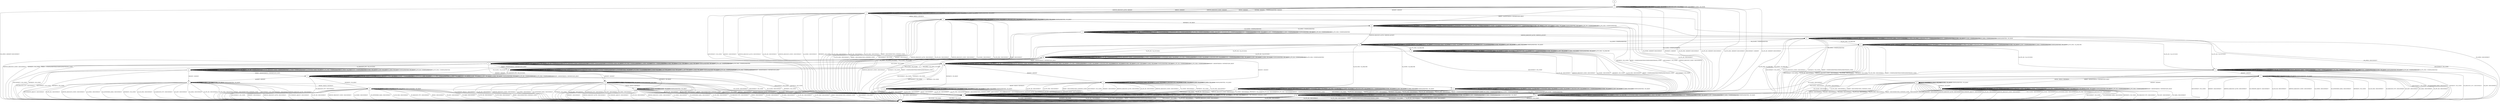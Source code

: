 digraph "" {
	graph ["Incoming time"=0.18184733390808105,
		"Outgoing time"=0.2553675174713135,
		Output="{'States': 32, 'Transitions': 683, 'Filename': '../results/ssh/OpenSSH-OpenSSH-yices-5.dot'}",
		Reference="{'States': 32, 'Transitions': 683, 'Filename': '../subjects/ssh/OpenSSH.dot'}",
		Solver=yices,
		Updated="{'States': 32, 'Transitions': 683, 'Filename': '../subjects/ssh/OpenSSH.dot'}",
		"f-measure"=1.0,
		precision=1.0,
		recall=1.0
	];
	a -> a	[key=0,
		label="KEXINIT / UNIMPLEMENTED"];
	a -> a	[key=1,
		label="SERVICE_REQUEST_AUTH / SERVICE_ACCEPT"];
	a -> a	[key=2,
		label="CH_WINDOW_ADJUST / CH_NONE"];
	a -> a	[key=3,
		label="DEBUG / NO_RESP"];
	a -> a	[key=4,
		label="UA_NONE / UA_FAILURE"];
	a -> a	[key=5,
		label="CH_EXTENDED_DATA / CH_NONE"];
	a -> a	[key=6,
		label="CH_CLOSE / CH_NONE"];
	a -> a	[key=7,
		label="CH_REQUEST_PTY / CH_NONE"];
	a -> a	[key=8,
		label="KEX30 / UNIMPLEMENTED"];
	a -> a	[key=9,
		label="IGNORE / NO_RESP"];
	a -> a	[key=10,
		label="CH_EOF / CH_NONE"];
	a -> a	[key=11,
		label="CH_DATA / CH_NONE"];
	a -> a	[key=12,
		label="UNIMPLEMENTED / NO_RESP"];
	a -> f	[key=0,
		label="DISCONNECT / NO_CONN"];
	a -> f	[key=1,
		label="UA_PK_OK / DISCONNECT"];
	a -> f	[key=2,
		label="SERVICE_REQUEST_CONN / DISCONNECT"];
	a -> f	[key=3,
		label="NEWKEYS / NO_CONN"];
	a -> f	[key=4,
		label="UA_PK_NOK / DISCONNECT"];
	a -> f	[key=5,
		label="UA_PW_OK / DISCONNECT"];
	a -> f	[key=6,
		label="UA_PW_NOK / DISCONNECT"];
	a -> f	[key=7,
		label="REKEY / UNIMPLEMENTED|UNIMPLEMENTED|NO_CONN"];
	a -> q	[key=0,
		label="CH_OPEN / UNIMPLEMENTED"];
	b -> b	[key=0,
		label="KEXINIT / UNIMPLEMENTED"];
	b -> b	[key=1,
		label="SERVICE_REQUEST_AUTH / SERVICE_ACCEPT"];
	b -> b	[key=2,
		label="CH_WINDOW_ADJUST / UNIMPLEMENTED"];
	b -> b	[key=3,
		label="DEBUG / NO_RESP"];
	b -> b	[key=4,
		label="CH_EXTENDED_DATA / UNIMPLEMENTED"];
	b -> b	[key=5,
		label="CH_OPEN / CH_MAX"];
	b -> b	[key=6,
		label="CH_REQUEST_PTY / UNIMPLEMENTED"];
	b -> b	[key=7,
		label="KEX30 / UNIMPLEMENTED"];
	b -> b	[key=8,
		label="IGNORE / NO_RESP"];
	b -> b	[key=9,
		label="CH_EOF / UNIMPLEMENTED"];
	b -> b	[key=10,
		label="CH_DATA / UNIMPLEMENTED"];
	b -> b	[key=11,
		label="UNIMPLEMENTED / NO_RESP"];
	b -> n	[key=0,
		label="DISCONNECT / NO_CONN"];
	b -> n	[key=1,
		label="SERVICE_REQUEST_CONN / DISCONNECT"];
	b -> n	[key=2,
		label="NEWKEYS / NO_CONN"];
	b -> n	[key=3,
		label="REKEY / UNIMPLEMENTED|UNIMPLEMENTED|NO_CONN"];
	b -> q	[key=0,
		label="UA_NONE / UA_FAILURE"];
	b -> u	[key=0,
		label="UA_PW_NOK / UA_FAILURE"];
	b -> v	[key=0,
		label="UA_PK_OK / UA_SUCCESS"];
	b -> v	[key=1,
		label="UA_PW_OK / UA_SUCCESS"];
	b -> x	[key=0,
		label="CH_CLOSE / UNIMPLEMENTED"];
	b -> ee	[key=0,
		label="UA_PK_NOK / UA_FAILURE"];
	c -> c	[key=0,
		label="DEBUG / NO_RESP"];
	c -> c	[key=1,
		label="CH_OPEN / CH_MAX"];
	c -> c	[key=2,
		label="IGNORE / NO_RESP"];
	c -> c	[key=3,
		label="UNIMPLEMENTED / NO_RESP"];
	c -> f	[key=0,
		label="CH_CLOSE / DISCONNECT"];
	c -> n	[key=0,
		label="DISCONNECT / NO_CONN"];
	c -> n	[key=1,
		label="KEXINIT / DISCONNECT"];
	c -> n	[key=2,
		label="SERVICE_REQUEST_AUTH / DISCONNECT"];
	c -> n	[key=3,
		label="CH_WINDOW_ADJUST / DISCONNECT"];
	c -> n	[key=4,
		label="UA_PK_OK / DISCONNECT"];
	c -> n	[key=5,
		label="SERVICE_REQUEST_CONN / DISCONNECT"];
	c -> n	[key=6,
		label="UA_NONE / DISCONNECT"];
	c -> n	[key=7,
		label="CH_EXTENDED_DATA / DISCONNECT"];
	c -> n	[key=8,
		label="UA_PK_NOK / DISCONNECT"];
	c -> n	[key=9,
		label="CH_REQUEST_PTY / DISCONNECT"];
	c -> n	[key=10,
		label="KEX30 / DISCONNECT"];
	c -> n	[key=11,
		label="CH_EOF / DISCONNECT"];
	c -> n	[key=12,
		label="CH_DATA / DISCONNECT"];
	c -> n	[key=13,
		label="UA_PW_OK / DISCONNECT"];
	c -> n	[key=14,
		label="UA_PW_NOK / DISCONNECT"];
	c -> n	[key=15,
		label="REKEY / DISCONNECT|NO_CONN|NO_CONN"];
	c -> dd	[key=0,
		label="NEWKEYS / NO_RESP"];
	d -> d	[key=0,
		label="KEXINIT / UNIMPLEMENTED"];
	d -> d	[key=1,
		label="SERVICE_REQUEST_AUTH / SERVICE_ACCEPT"];
	d -> d	[key=2,
		label="CH_WINDOW_ADJUST / CH_NONE"];
	d -> d	[key=3,
		label="DEBUG / NO_RESP"];
	d -> d	[key=4,
		label="CH_EXTENDED_DATA / CH_NONE"];
	d -> d	[key=5,
		label="CH_CLOSE / CH_NONE"];
	d -> d	[key=6,
		label="CH_REQUEST_PTY / CH_NONE"];
	d -> d	[key=7,
		label="KEX30 / UNIMPLEMENTED"];
	d -> d	[key=8,
		label="IGNORE / NO_RESP"];
	d -> d	[key=9,
		label="CH_EOF / CH_NONE"];
	d -> d	[key=10,
		label="CH_DATA / CH_NONE"];
	d -> d	[key=11,
		label="UNIMPLEMENTED / NO_RESP"];
	d -> d	[key=12,
		label="UA_PW_NOK / UA_FAILURE"];
	d -> f	[key=0,
		label="DISCONNECT / NO_CONN"];
	d -> f	[key=1,
		label="UA_PK_OK / DISCONNECT"];
	d -> f	[key=2,
		label="SERVICE_REQUEST_CONN / DISCONNECT"];
	d -> f	[key=3,
		label="UA_NONE / DISCONNECT"];
	d -> f	[key=4,
		label="NEWKEYS / NO_CONN"];
	d -> f	[key=5,
		label="UA_PK_NOK / DISCONNECT"];
	d -> f	[key=6,
		label="REKEY / UNIMPLEMENTED|UNIMPLEMENTED|NO_CONN"];
	d -> u	[key=0,
		label="CH_OPEN / UNIMPLEMENTED"];
	d -> bb	[key=0,
		label="UA_PW_OK / UA_SUCCESS"];
	e -> e	[key=0,
		label="KEXINIT / UNIMPLEMENTED"];
	e -> e	[key=1,
		label="SERVICE_REQUEST_AUTH / SERVICE_ACCEPT"];
	e -> e	[key=2,
		label="CH_WINDOW_ADJUST / CH_NONE"];
	e -> e	[key=3,
		label="DEBUG / NO_RESP"];
	e -> e	[key=4,
		label="CH_EXTENDED_DATA / CH_NONE"];
	e -> e	[key=5,
		label="UA_PK_NOK / UA_FAILURE"];
	e -> e	[key=6,
		label="CH_CLOSE / CH_NONE"];
	e -> e	[key=7,
		label="CH_REQUEST_PTY / CH_NONE"];
	e -> e	[key=8,
		label="KEX30 / UNIMPLEMENTED"];
	e -> e	[key=9,
		label="IGNORE / NO_RESP"];
	e -> e	[key=10,
		label="CH_EOF / CH_NONE"];
	e -> e	[key=11,
		label="CH_DATA / CH_NONE"];
	e -> e	[key=12,
		label="UNIMPLEMENTED / NO_RESP"];
	e -> f	[key=0,
		label="DISCONNECT / NO_CONN"];
	e -> f	[key=1,
		label="UA_PK_OK / DISCONNECT"];
	e -> f	[key=2,
		label="SERVICE_REQUEST_CONN / DISCONNECT"];
	e -> f	[key=3,
		label="UA_NONE / DISCONNECT"];
	e -> f	[key=4,
		label="NEWKEYS / NO_CONN"];
	e -> f	[key=5,
		label="UA_PW_OK / DISCONNECT"];
	e -> f	[key=6,
		label="UA_PW_NOK / DISCONNECT"];
	e -> f	[key=7,
		label="REKEY / UNIMPLEMENTED|UNIMPLEMENTED|NO_CONN"];
	e -> ee	[key=0,
		label="CH_OPEN / UNIMPLEMENTED"];
	f -> f	[key=0,
		label="DISCONNECT / NO_CONN"];
	f -> f	[key=1,
		label="KEXINIT / NO_CONN"];
	f -> f	[key=2,
		label="SERVICE_REQUEST_AUTH / NO_CONN"];
	f -> f	[key=3,
		label="CH_WINDOW_ADJUST / CH_NONE"];
	f -> f	[key=4,
		label="DEBUG / NO_CONN"];
	f -> f	[key=5,
		label="UA_PK_OK / NO_CONN"];
	f -> f	[key=6,
		label="SERVICE_REQUEST_CONN / NO_CONN"];
	f -> f	[key=7,
		label="UA_NONE / NO_CONN"];
	f -> f	[key=8,
		label="CH_EXTENDED_DATA / CH_NONE"];
	f -> f	[key=9,
		label="NEWKEYS / NO_CONN"];
	f -> f	[key=10,
		label="UA_PK_NOK / NO_CONN"];
	f -> f	[key=11,
		label="CH_CLOSE / CH_NONE"];
	f -> f	[key=12,
		label="CH_REQUEST_PTY / CH_NONE"];
	f -> f	[key=13,
		label="KEX30 / NO_CONN"];
	f -> f	[key=14,
		label="IGNORE / NO_CONN"];
	f -> f	[key=15,
		label="CH_EOF / CH_NONE"];
	f -> f	[key=16,
		label="CH_DATA / CH_NONE"];
	f -> f	[key=17,
		label="UNIMPLEMENTED / NO_CONN"];
	f -> f	[key=18,
		label="UA_PW_OK / NO_CONN"];
	f -> f	[key=19,
		label="UA_PW_NOK / NO_CONN"];
	f -> f	[key=20,
		label="REKEY / NO_CONN|NO_CONN|NO_CONN"];
	f -> n	[key=0,
		label="CH_OPEN / NO_CONN"];
	g -> g	[key=0,
		label="SERVICE_REQUEST_AUTH / UNIMPLEMENTED"];
	g -> g	[key=1,
		label="CH_WINDOW_ADJUST / NO_RESP"];
	g -> g	[key=2,
		label="DEBUG / NO_RESP"];
	g -> g	[key=3,
		label="UA_PK_OK / UNIMPLEMENTED"];
	g -> g	[key=4,
		label="SERVICE_REQUEST_CONN / UNIMPLEMENTED"];
	g -> g	[key=5,
		label="UA_NONE / UNIMPLEMENTED"];
	g -> g	[key=6,
		label="CH_EXTENDED_DATA / NO_RESP"];
	g -> g	[key=7,
		label="UA_PK_NOK / UNIMPLEMENTED"];
	g -> g	[key=8,
		label="CH_OPEN / CH_MAX"];
	g -> g	[key=9,
		label="KEX30 / UNIMPLEMENTED"];
	g -> g	[key=10,
		label="IGNORE / NO_RESP"];
	g -> g	[key=11,
		label="CH_EOF / NO_RESP"];
	g -> g	[key=12,
		label="CH_DATA / NO_RESP"];
	g -> g	[key=13,
		label="UNIMPLEMENTED / NO_RESP"];
	g -> g	[key=14,
		label="UA_PW_OK / UNIMPLEMENTED"];
	g -> g	[key=15,
		label="UA_PW_NOK / UNIMPLEMENTED"];
	g -> k	[key=0,
		label="KEXINIT / KEXINIT"];
	g -> n	[key=0,
		label="DISCONNECT / NO_CONN"];
	g -> n	[key=1,
		label="NEWKEYS / NO_CONN"];
	g -> n	[key=2,
		label="CH_REQUEST_PTY / DISCONNECT"];
	g -> t	[key=0,
		label="REKEY / KEXINIT|KEX31+NEWKEYS|NO_RESP"];
	g -> bb	[key=0,
		label="CH_CLOSE / CH_CLOSE"];
	h -> f	[key=0,
		label="CH_CLOSE / DISCONNECT"];
	h -> h	[key=0,
		label="DEBUG / NO_RESP"];
	h -> h	[key=1,
		label="CH_OPEN / CH_MAX"];
	h -> h	[key=2,
		label="IGNORE / NO_RESP"];
	h -> h	[key=3,
		label="UNIMPLEMENTED / NO_RESP"];
	h -> n	[key=0,
		label="DISCONNECT / NO_CONN"];
	h -> n	[key=1,
		label="KEXINIT / DISCONNECT"];
	h -> n	[key=2,
		label="SERVICE_REQUEST_AUTH / DISCONNECT"];
	h -> n	[key=3,
		label="CH_WINDOW_ADJUST / DISCONNECT"];
	h -> n	[key=4,
		label="UA_PK_OK / DISCONNECT"];
	h -> n	[key=5,
		label="SERVICE_REQUEST_CONN / DISCONNECT"];
	h -> n	[key=6,
		label="UA_NONE / DISCONNECT"];
	h -> n	[key=7,
		label="CH_EXTENDED_DATA / DISCONNECT"];
	h -> n	[key=8,
		label="UA_PK_NOK / DISCONNECT"];
	h -> n	[key=9,
		label="CH_REQUEST_PTY / DISCONNECT"];
	h -> n	[key=10,
		label="KEX30 / DISCONNECT"];
	h -> n	[key=11,
		label="CH_EOF / DISCONNECT"];
	h -> n	[key=12,
		label="CH_DATA / DISCONNECT"];
	h -> n	[key=13,
		label="UA_PW_OK / DISCONNECT"];
	h -> n	[key=14,
		label="UA_PW_NOK / DISCONNECT"];
	h -> n	[key=15,
		label="REKEY / DISCONNECT|NO_CONN|NO_CONN"];
	h -> t	[key=0,
		label="NEWKEYS / NO_RESP"];
	i -> f	[key=0,
		label="CH_CLOSE / DISCONNECT"];
	i -> i	[key=0,
		label="DEBUG / NO_RESP"];
	i -> i	[key=1,
		label="CH_OPEN / CH_MAX"];
	i -> i	[key=2,
		label="IGNORE / NO_RESP"];
	i -> i	[key=3,
		label="UNIMPLEMENTED / NO_RESP"];
	i -> n	[key=0,
		label="DISCONNECT / NO_CONN"];
	i -> n	[key=1,
		label="KEXINIT / DISCONNECT"];
	i -> n	[key=2,
		label="SERVICE_REQUEST_AUTH / DISCONNECT"];
	i -> n	[key=3,
		label="CH_WINDOW_ADJUST / DISCONNECT"];
	i -> n	[key=4,
		label="UA_PK_OK / DISCONNECT"];
	i -> n	[key=5,
		label="SERVICE_REQUEST_CONN / DISCONNECT"];
	i -> n	[key=6,
		label="UA_NONE / DISCONNECT"];
	i -> n	[key=7,
		label="CH_EXTENDED_DATA / DISCONNECT"];
	i -> n	[key=8,
		label="NEWKEYS / NO_CONN"];
	i -> n	[key=9,
		label="UA_PK_NOK / DISCONNECT"];
	i -> n	[key=10,
		label="CH_REQUEST_PTY / DISCONNECT"];
	i -> n	[key=11,
		label="CH_EOF / DISCONNECT"];
	i -> n	[key=12,
		label="CH_DATA / DISCONNECT"];
	i -> n	[key=13,
		label="UA_PW_OK / DISCONNECT"];
	i -> n	[key=14,
		label="UA_PW_NOK / DISCONNECT"];
	i -> n	[key=15,
		label="REKEY / DISCONNECT|NO_CONN|NO_CONN"];
	i -> cc	[key=0,
		label="KEX30 / KEX31+NEWKEYS"];
	j -> f	[key=0,
		label="DISCONNECT / NO_CONN"];
	j -> f	[key=1,
		label="NEWKEYS / NO_CONN"];
	j -> j	[key=0,
		label="SERVICE_REQUEST_AUTH / NO_RESP"];
	j -> j	[key=1,
		label="CH_WINDOW_ADJUST / CH_NONE"];
	j -> j	[key=2,
		label="DEBUG / NO_RESP"];
	j -> j	[key=3,
		label="UA_PK_OK / UNIMPLEMENTED"];
	j -> j	[key=4,
		label="SERVICE_REQUEST_CONN / NO_RESP"];
	j -> j	[key=5,
		label="UA_NONE / UNIMPLEMENTED"];
	j -> j	[key=6,
		label="CH_EXTENDED_DATA / CH_NONE"];
	j -> j	[key=7,
		label="UA_PK_NOK / UNIMPLEMENTED"];
	j -> j	[key=8,
		label="CH_CLOSE / CH_NONE"];
	j -> j	[key=9,
		label="CH_REQUEST_PTY / CH_NONE"];
	j -> j	[key=10,
		label="KEX30 / NO_RESP"];
	j -> j	[key=11,
		label="IGNORE / NO_RESP"];
	j -> j	[key=12,
		label="CH_EOF / CH_NONE"];
	j -> j	[key=13,
		label="CH_DATA / CH_NONE"];
	j -> j	[key=14,
		label="UNIMPLEMENTED / NO_RESP"];
	j -> j	[key=15,
		label="UA_PW_OK / UNIMPLEMENTED"];
	j -> j	[key=16,
		label="UA_PW_NOK / UNIMPLEMENTED"];
	j -> j	[key=17,
		label="REKEY / KEXINIT|KEX31+NEWKEYS|NO_RESP"];
	j -> z	[key=0,
		label="KEXINIT / KEXINIT"];
	j -> dd	[key=0,
		label="CH_OPEN / CH_OPEN_SUCCESS"];
	k -> f	[key=0,
		label="CH_CLOSE / DISCONNECT"];
	k -> h	[key=0,
		label="KEX30 / KEX31+NEWKEYS"];
	k -> k	[key=0,
		label="DEBUG / NO_RESP"];
	k -> k	[key=1,
		label="CH_OPEN / CH_MAX"];
	k -> k	[key=2,
		label="IGNORE / NO_RESP"];
	k -> k	[key=3,
		label="UNIMPLEMENTED / NO_RESP"];
	k -> n	[key=0,
		label="DISCONNECT / NO_CONN"];
	k -> n	[key=1,
		label="KEXINIT / DISCONNECT"];
	k -> n	[key=2,
		label="SERVICE_REQUEST_AUTH / DISCONNECT"];
	k -> n	[key=3,
		label="CH_WINDOW_ADJUST / DISCONNECT"];
	k -> n	[key=4,
		label="UA_PK_OK / DISCONNECT"];
	k -> n	[key=5,
		label="SERVICE_REQUEST_CONN / DISCONNECT"];
	k -> n	[key=6,
		label="UA_NONE / DISCONNECT"];
	k -> n	[key=7,
		label="CH_EXTENDED_DATA / DISCONNECT"];
	k -> n	[key=8,
		label="NEWKEYS / NO_CONN"];
	k -> n	[key=9,
		label="UA_PK_NOK / DISCONNECT"];
	k -> n	[key=10,
		label="CH_REQUEST_PTY / DISCONNECT"];
	k -> n	[key=11,
		label="CH_EOF / DISCONNECT"];
	k -> n	[key=12,
		label="CH_DATA / DISCONNECT"];
	k -> n	[key=13,
		label="UA_PW_OK / DISCONNECT"];
	k -> n	[key=14,
		label="UA_PW_NOK / DISCONNECT"];
	k -> n	[key=15,
		label="REKEY / DISCONNECT|NO_CONN|NO_CONN"];
	l -> b	[key=0,
		label="SERVICE_REQUEST_AUTH / SERVICE_ACCEPT"];
	l -> l	[key=0,
		label="KEXINIT / UNIMPLEMENTED"];
	l -> l	[key=1,
		label="CH_WINDOW_ADJUST / UNIMPLEMENTED"];
	l -> l	[key=2,
		label="DEBUG / NO_RESP"];
	l -> l	[key=3,
		label="UA_PK_OK / UNIMPLEMENTED"];
	l -> l	[key=4,
		label="UA_NONE / UNIMPLEMENTED"];
	l -> l	[key=5,
		label="CH_EXTENDED_DATA / UNIMPLEMENTED"];
	l -> l	[key=6,
		label="UA_PK_NOK / UNIMPLEMENTED"];
	l -> l	[key=7,
		label="CH_OPEN / CH_MAX"];
	l -> l	[key=8,
		label="CH_REQUEST_PTY / UNIMPLEMENTED"];
	l -> l	[key=9,
		label="KEX30 / UNIMPLEMENTED"];
	l -> l	[key=10,
		label="IGNORE / NO_RESP"];
	l -> l	[key=11,
		label="CH_EOF / UNIMPLEMENTED"];
	l -> l	[key=12,
		label="CH_DATA / UNIMPLEMENTED"];
	l -> l	[key=13,
		label="UNIMPLEMENTED / NO_RESP"];
	l -> l	[key=14,
		label="UA_PW_OK / UNIMPLEMENTED"];
	l -> l	[key=15,
		label="UA_PW_NOK / UNIMPLEMENTED"];
	l -> n	[key=0,
		label="DISCONNECT / NO_CONN"];
	l -> n	[key=1,
		label="SERVICE_REQUEST_CONN / DISCONNECT"];
	l -> n	[key=2,
		label="NEWKEYS / NO_CONN"];
	l -> n	[key=3,
		label="REKEY / UNIMPLEMENTED|UNIMPLEMENTED|NO_CONN"];
	l -> y	[key=0,
		label="CH_CLOSE / UNIMPLEMENTED"];
	m -> r	[key=0];
	n -> f	[key=0,
		label="CH_CLOSE / NO_CONN"];
	n -> n	[key=0,
		label="DISCONNECT / NO_CONN"];
	n -> n	[key=1,
		label="KEXINIT / NO_CONN"];
	n -> n	[key=2,
		label="SERVICE_REQUEST_AUTH / NO_CONN"];
	n -> n	[key=3,
		label="CH_WINDOW_ADJUST / NO_CONN"];
	n -> n	[key=4,
		label="DEBUG / NO_CONN"];
	n -> n	[key=5,
		label="UA_PK_OK / NO_CONN"];
	n -> n	[key=6,
		label="SERVICE_REQUEST_CONN / NO_CONN"];
	n -> n	[key=7,
		label="UA_NONE / NO_CONN"];
	n -> n	[key=8,
		label="CH_EXTENDED_DATA / NO_CONN"];
	n -> n	[key=9,
		label="NEWKEYS / NO_CONN"];
	n -> n	[key=10,
		label="UA_PK_NOK / NO_CONN"];
	n -> n	[key=11,
		label="CH_OPEN / CH_MAX"];
	n -> n	[key=12,
		label="CH_REQUEST_PTY / NO_CONN"];
	n -> n	[key=13,
		label="KEX30 / NO_CONN"];
	n -> n	[key=14,
		label="IGNORE / NO_CONN"];
	n -> n	[key=15,
		label="CH_EOF / NO_CONN"];
	n -> n	[key=16,
		label="CH_DATA / NO_CONN"];
	n -> n	[key=17,
		label="UNIMPLEMENTED / NO_CONN"];
	n -> n	[key=18,
		label="UA_PW_OK / NO_CONN"];
	n -> n	[key=19,
		label="UA_PW_NOK / NO_CONN"];
	n -> n	[key=20,
		label="REKEY / NO_CONN|NO_CONN|NO_CONN"];
	o -> f	[key=0,
		label="DISCONNECT / NO_CONN"];
	o -> f	[key=1,
		label="KEXINIT / DISCONNECT"];
	o -> f	[key=2,
		label="SERVICE_REQUEST_AUTH / DISCONNECT"];
	o -> f	[key=3,
		label="UA_PK_OK / DISCONNECT"];
	o -> f	[key=4,
		label="SERVICE_REQUEST_CONN / DISCONNECT"];
	o -> f	[key=5,
		label="UA_NONE / DISCONNECT"];
	o -> f	[key=6,
		label="UA_PK_NOK / DISCONNECT"];
	o -> f	[key=7,
		label="KEX30 / DISCONNECT"];
	o -> f	[key=8,
		label="UA_PW_OK / DISCONNECT"];
	o -> f	[key=9,
		label="UA_PW_NOK / DISCONNECT"];
	o -> f	[key=10,
		label="REKEY / DISCONNECT|NO_CONN|NO_CONN"];
	o -> n	[key=0,
		label="CH_OPEN / DISCONNECT"];
	o -> o	[key=0,
		label="CH_WINDOW_ADJUST / CH_NONE"];
	o -> o	[key=1,
		label="DEBUG / NO_RESP"];
	o -> o	[key=2,
		label="CH_EXTENDED_DATA / CH_NONE"];
	o -> o	[key=3,
		label="CH_CLOSE / CH_NONE"];
	o -> o	[key=4,
		label="CH_REQUEST_PTY / CH_NONE"];
	o -> o	[key=5,
		label="IGNORE / NO_RESP"];
	o -> o	[key=6,
		label="CH_EOF / CH_NONE"];
	o -> o	[key=7,
		label="CH_DATA / CH_NONE"];
	o -> o	[key=8,
		label="UNIMPLEMENTED / NO_RESP"];
	o -> y	[key=0,
		label="NEWKEYS / NO_RESP"];
	p -> f	[key=0,
		label="DISCONNECT / NO_CONN"];
	p -> f	[key=1,
		label="KEXINIT / DISCONNECT"];
	p -> f	[key=2,
		label="SERVICE_REQUEST_AUTH / DISCONNECT"];
	p -> f	[key=3,
		label="UA_PK_OK / DISCONNECT"];
	p -> f	[key=4,
		label="SERVICE_REQUEST_CONN / DISCONNECT"];
	p -> f	[key=5,
		label="UA_NONE / DISCONNECT"];
	p -> f	[key=6,
		label="UA_PK_NOK / DISCONNECT"];
	p -> f	[key=7,
		label="KEX30 / DISCONNECT"];
	p -> f	[key=8,
		label="UA_PW_OK / DISCONNECT"];
	p -> f	[key=9,
		label="UA_PW_NOK / DISCONNECT"];
	p -> f	[key=10,
		label="REKEY / DISCONNECT|NO_CONN|NO_CONN"];
	p -> j	[key=0,
		label="NEWKEYS / NO_RESP"];
	p -> n	[key=0,
		label="CH_OPEN / DISCONNECT"];
	p -> p	[key=0,
		label="CH_WINDOW_ADJUST / CH_NONE"];
	p -> p	[key=1,
		label="DEBUG / NO_RESP"];
	p -> p	[key=2,
		label="CH_EXTENDED_DATA / CH_NONE"];
	p -> p	[key=3,
		label="CH_CLOSE / CH_NONE"];
	p -> p	[key=4,
		label="CH_REQUEST_PTY / CH_NONE"];
	p -> p	[key=5,
		label="IGNORE / NO_RESP"];
	p -> p	[key=6,
		label="CH_EOF / CH_NONE"];
	p -> p	[key=7,
		label="CH_DATA / CH_NONE"];
	p -> p	[key=8,
		label="UNIMPLEMENTED / NO_RESP"];
	q -> a	[key=0,
		label="CH_CLOSE / UNIMPLEMENTED"];
	q -> n	[key=0,
		label="DISCONNECT / NO_CONN"];
	q -> n	[key=1,
		label="UA_PK_OK / DISCONNECT"];
	q -> n	[key=2,
		label="SERVICE_REQUEST_CONN / DISCONNECT"];
	q -> n	[key=3,
		label="NEWKEYS / NO_CONN"];
	q -> n	[key=4,
		label="UA_PK_NOK / DISCONNECT"];
	q -> n	[key=5,
		label="UA_PW_OK / DISCONNECT"];
	q -> n	[key=6,
		label="UA_PW_NOK / DISCONNECT"];
	q -> n	[key=7,
		label="REKEY / UNIMPLEMENTED|UNIMPLEMENTED|NO_CONN"];
	q -> q	[key=0,
		label="KEXINIT / UNIMPLEMENTED"];
	q -> q	[key=1,
		label="SERVICE_REQUEST_AUTH / SERVICE_ACCEPT"];
	q -> q	[key=2,
		label="CH_WINDOW_ADJUST / UNIMPLEMENTED"];
	q -> q	[key=3,
		label="DEBUG / NO_RESP"];
	q -> q	[key=4,
		label="UA_NONE / UA_FAILURE"];
	q -> q	[key=5,
		label="CH_EXTENDED_DATA / UNIMPLEMENTED"];
	q -> q	[key=6,
		label="CH_OPEN / CH_MAX"];
	q -> q	[key=7,
		label="CH_REQUEST_PTY / UNIMPLEMENTED"];
	q -> q	[key=8,
		label="KEX30 / UNIMPLEMENTED"];
	q -> q	[key=9,
		label="IGNORE / NO_RESP"];
	q -> q	[key=10,
		label="CH_EOF / UNIMPLEMENTED"];
	q -> q	[key=11,
		label="CH_DATA / UNIMPLEMENTED"];
	q -> q	[key=12,
		label="UNIMPLEMENTED / NO_RESP"];
	r -> f	[key=0,
		label="DISCONNECT / KEXINIT"];
	r -> f	[key=1,
		label="UA_PK_OK / KEXINIT+DISCONNECT"];
	r -> f	[key=2,
		label="UA_NONE / KEXINIT+DISCONNECT"];
	r -> f	[key=3,
		label="NEWKEYS / KEXINIT"];
	r -> f	[key=4,
		label="UA_PK_NOK / KEXINIT+DISCONNECT"];
	r -> f	[key=5,
		label="UA_PW_OK / KEXINIT+DISCONNECT"];
	r -> f	[key=6,
		label="UA_PW_NOK / KEXINIT+DISCONNECT"];
	r -> n	[key=0,
		label="CH_OPEN / KEXINIT+DISCONNECT"];
	r -> r	[key=0,
		label="CH_WINDOW_ADJUST / CH_NONE"];
	r -> r	[key=1,
		label="CH_EXTENDED_DATA / CH_NONE"];
	r -> r	[key=2,
		label="CH_CLOSE / CH_NONE"];
	r -> r	[key=3,
		label="CH_REQUEST_PTY / CH_NONE"];
	r -> r	[key=4,
		label="CH_EOF / CH_NONE"];
	r -> r	[key=5,
		label="CH_DATA / CH_NONE"];
	r -> s	[key=0,
		label="KEXINIT / KEXINIT"];
	r -> s	[key=1,
		label="SERVICE_REQUEST_AUTH / KEXINIT"];
	r -> s	[key=2,
		label="DEBUG / KEXINIT"];
	r -> s	[key=3,
		label="SERVICE_REQUEST_CONN / KEXINIT"];
	r -> s	[key=4,
		label="KEX30 / KEXINIT"];
	r -> s	[key=5,
		label="IGNORE / KEXINIT"];
	r -> s	[key=6,
		label="UNIMPLEMENTED / KEXINIT"];
	r -> y	[key=0,
		label="REKEY / KEXINIT|KEX31+NEWKEYS|NO_RESP"];
	s -> f	[key=0,
		label="DISCONNECT / NO_CONN"];
	s -> f	[key=1,
		label="KEXINIT / DISCONNECT"];
	s -> f	[key=2,
		label="SERVICE_REQUEST_AUTH / DISCONNECT"];
	s -> f	[key=3,
		label="UA_PK_OK / DISCONNECT"];
	s -> f	[key=4,
		label="SERVICE_REQUEST_CONN / DISCONNECT"];
	s -> f	[key=5,
		label="UA_NONE / DISCONNECT"];
	s -> f	[key=6,
		label="NEWKEYS / NO_CONN"];
	s -> f	[key=7,
		label="UA_PK_NOK / DISCONNECT"];
	s -> f	[key=8,
		label="UA_PW_OK / DISCONNECT"];
	s -> f	[key=9,
		label="UA_PW_NOK / DISCONNECT"];
	s -> f	[key=10,
		label="REKEY / DISCONNECT|NO_CONN|NO_CONN"];
	s -> n	[key=0,
		label="CH_OPEN / DISCONNECT"];
	s -> o	[key=0,
		label="KEX30 / KEX31+NEWKEYS"];
	s -> s	[key=0,
		label="CH_WINDOW_ADJUST / CH_NONE"];
	s -> s	[key=1,
		label="DEBUG / NO_RESP"];
	s -> s	[key=2,
		label="CH_EXTENDED_DATA / CH_NONE"];
	s -> s	[key=3,
		label="CH_CLOSE / CH_NONE"];
	s -> s	[key=4,
		label="CH_REQUEST_PTY / CH_NONE"];
	s -> s	[key=5,
		label="IGNORE / NO_RESP"];
	s -> s	[key=6,
		label="CH_EOF / CH_NONE"];
	s -> s	[key=7,
		label="CH_DATA / CH_NONE"];
	s -> s	[key=8,
		label="UNIMPLEMENTED / NO_RESP"];
	t -> j	[key=0,
		label="CH_CLOSE / CH_CLOSE"];
	t -> k	[key=0,
		label="KEXINIT / KEXINIT"];
	t -> n	[key=0,
		label="DISCONNECT / NO_CONN"];
	t -> n	[key=1,
		label="NEWKEYS / NO_CONN"];
	t -> n	[key=2,
		label="CH_REQUEST_PTY / DISCONNECT"];
	t -> t	[key=0,
		label="SERVICE_REQUEST_AUTH / NO_RESP"];
	t -> t	[key=1,
		label="CH_WINDOW_ADJUST / NO_RESP"];
	t -> t	[key=2,
		label="DEBUG / NO_RESP"];
	t -> t	[key=3,
		label="UA_PK_OK / UNIMPLEMENTED"];
	t -> t	[key=4,
		label="SERVICE_REQUEST_CONN / NO_RESP"];
	t -> t	[key=5,
		label="UA_NONE / UNIMPLEMENTED"];
	t -> t	[key=6,
		label="CH_EXTENDED_DATA / NO_RESP"];
	t -> t	[key=7,
		label="UA_PK_NOK / UNIMPLEMENTED"];
	t -> t	[key=8,
		label="CH_OPEN / CH_MAX"];
	t -> t	[key=9,
		label="KEX30 / NO_RESP"];
	t -> t	[key=10,
		label="IGNORE / NO_RESP"];
	t -> t	[key=11,
		label="CH_EOF / NO_RESP"];
	t -> t	[key=12,
		label="CH_DATA / NO_RESP"];
	t -> t	[key=13,
		label="UNIMPLEMENTED / NO_RESP"];
	t -> t	[key=14,
		label="UA_PW_OK / UNIMPLEMENTED"];
	t -> t	[key=15,
		label="UA_PW_NOK / UNIMPLEMENTED"];
	t -> t	[key=16,
		label="REKEY / KEXINIT|KEX31+NEWKEYS|NO_RESP"];
	u -> d	[key=0,
		label="CH_CLOSE / UNIMPLEMENTED"];
	u -> n	[key=0,
		label="DISCONNECT / NO_CONN"];
	u -> n	[key=1,
		label="UA_PK_OK / DISCONNECT"];
	u -> n	[key=2,
		label="SERVICE_REQUEST_CONN / DISCONNECT"];
	u -> n	[key=3,
		label="UA_NONE / DISCONNECT"];
	u -> n	[key=4,
		label="NEWKEYS / NO_CONN"];
	u -> n	[key=5,
		label="UA_PK_NOK / DISCONNECT"];
	u -> n	[key=6,
		label="REKEY / UNIMPLEMENTED|UNIMPLEMENTED|NO_CONN"];
	u -> u	[key=0,
		label="KEXINIT / UNIMPLEMENTED"];
	u -> u	[key=1,
		label="SERVICE_REQUEST_AUTH / SERVICE_ACCEPT"];
	u -> u	[key=2,
		label="CH_WINDOW_ADJUST / UNIMPLEMENTED"];
	u -> u	[key=3,
		label="DEBUG / NO_RESP"];
	u -> u	[key=4,
		label="CH_EXTENDED_DATA / UNIMPLEMENTED"];
	u -> u	[key=5,
		label="CH_OPEN / CH_MAX"];
	u -> u	[key=6,
		label="CH_REQUEST_PTY / UNIMPLEMENTED"];
	u -> u	[key=7,
		label="KEX30 / UNIMPLEMENTED"];
	u -> u	[key=8,
		label="IGNORE / NO_RESP"];
	u -> u	[key=9,
		label="CH_EOF / UNIMPLEMENTED"];
	u -> u	[key=10,
		label="CH_DATA / UNIMPLEMENTED"];
	u -> u	[key=11,
		label="UNIMPLEMENTED / NO_RESP"];
	u -> u	[key=12,
		label="UA_PW_NOK / UA_FAILURE"];
	u -> v	[key=0,
		label="UA_PW_OK / UA_SUCCESS"];
	v -> f	[key=0,
		label="CH_CLOSE / DISCONNECT"];
	v -> i	[key=0,
		label="KEXINIT / KEXINIT"];
	v -> n	[key=0,
		label="DISCONNECT / NO_CONN"];
	v -> n	[key=1,
		label="CH_EXTENDED_DATA / DISCONNECT"];
	v -> n	[key=2,
		label="NEWKEYS / NO_CONN"];
	v -> n	[key=3,
		label="CH_REQUEST_PTY / DISCONNECT"];
	v -> n	[key=4,
		label="CH_EOF / DISCONNECT"];
	v -> n	[key=5,
		label="CH_DATA / DISCONNECT"];
	v -> v	[key=0,
		label="SERVICE_REQUEST_AUTH / UNIMPLEMENTED"];
	v -> v	[key=1,
		label="CH_WINDOW_ADJUST / NO_RESP"];
	v -> v	[key=2,
		label="DEBUG / NO_RESP"];
	v -> v	[key=3,
		label="UA_PK_OK / UNIMPLEMENTED"];
	v -> v	[key=4,
		label="SERVICE_REQUEST_CONN / UNIMPLEMENTED"];
	v -> v	[key=5,
		label="UA_NONE / UNIMPLEMENTED"];
	v -> v	[key=6,
		label="UA_PK_NOK / UNIMPLEMENTED"];
	v -> v	[key=7,
		label="CH_OPEN / CH_MAX"];
	v -> v	[key=8,
		label="KEX30 / UNIMPLEMENTED"];
	v -> v	[key=9,
		label="IGNORE / NO_RESP"];
	v -> v	[key=10,
		label="UNIMPLEMENTED / NO_RESP"];
	v -> v	[key=11,
		label="UA_PW_OK / UNIMPLEMENTED"];
	v -> v	[key=12,
		label="UA_PW_NOK / UNIMPLEMENTED"];
	v -> aa	[key=0,
		label="REKEY / KEXINIT|KEX31+NEWKEYS|NO_RESP"];
	w -> g	[key=0,
		label="CH_REQUEST_PTY / CH_SUCCESS"];
	w -> n	[key=0,
		label="DISCONNECT / NO_CONN"];
	w -> n	[key=1,
		label="NEWKEYS / NO_CONN"];
	w -> w	[key=0,
		label="SERVICE_REQUEST_AUTH / UNIMPLEMENTED"];
	w -> w	[key=1,
		label="CH_WINDOW_ADJUST / NO_RESP"];
	w -> w	[key=2,
		label="DEBUG / NO_RESP"];
	w -> w	[key=3,
		label="UA_PK_OK / UNIMPLEMENTED"];
	w -> w	[key=4,
		label="SERVICE_REQUEST_CONN / UNIMPLEMENTED"];
	w -> w	[key=5,
		label="UA_NONE / UNIMPLEMENTED"];
	w -> w	[key=6,
		label="CH_EXTENDED_DATA / NO_RESP"];
	w -> w	[key=7,
		label="UA_PK_NOK / UNIMPLEMENTED"];
	w -> w	[key=8,
		label="CH_OPEN / CH_MAX"];
	w -> w	[key=9,
		label="KEX30 / UNIMPLEMENTED"];
	w -> w	[key=10,
		label="IGNORE / NO_RESP"];
	w -> w	[key=11,
		label="CH_EOF / NO_RESP"];
	w -> w	[key=12,
		label="CH_DATA / NO_RESP"];
	w -> w	[key=13,
		label="UNIMPLEMENTED / NO_RESP"];
	w -> w	[key=14,
		label="UA_PW_OK / UNIMPLEMENTED"];
	w -> w	[key=15,
		label="UA_PW_NOK / UNIMPLEMENTED"];
	w -> bb	[key=0,
		label="CH_CLOSE / CH_CLOSE"];
	w -> dd	[key=0,
		label="REKEY / KEXINIT|KEX31+NEWKEYS|NO_RESP"];
	w -> ff	[key=0,
		label="KEXINIT / KEXINIT"];
	x -> a	[key=0,
		label="UA_NONE / UA_FAILURE"];
	x -> b	[key=0,
		label="CH_OPEN / UNIMPLEMENTED"];
	x -> d	[key=0,
		label="UA_PW_NOK / UA_FAILURE"];
	x -> e	[key=0,
		label="UA_PK_NOK / UA_FAILURE"];
	x -> f	[key=0,
		label="DISCONNECT / NO_CONN"];
	x -> f	[key=1,
		label="SERVICE_REQUEST_CONN / DISCONNECT"];
	x -> f	[key=2,
		label="NEWKEYS / NO_CONN"];
	x -> f	[key=3,
		label="REKEY / UNIMPLEMENTED|UNIMPLEMENTED|NO_CONN"];
	x -> x	[key=0,
		label="KEXINIT / UNIMPLEMENTED"];
	x -> x	[key=1,
		label="SERVICE_REQUEST_AUTH / SERVICE_ACCEPT"];
	x -> x	[key=2,
		label="CH_WINDOW_ADJUST / CH_NONE"];
	x -> x	[key=3,
		label="DEBUG / NO_RESP"];
	x -> x	[key=4,
		label="CH_EXTENDED_DATA / CH_NONE"];
	x -> x	[key=5,
		label="CH_CLOSE / CH_NONE"];
	x -> x	[key=6,
		label="CH_REQUEST_PTY / CH_NONE"];
	x -> x	[key=7,
		label="KEX30 / UNIMPLEMENTED"];
	x -> x	[key=8,
		label="IGNORE / NO_RESP"];
	x -> x	[key=9,
		label="CH_EOF / CH_NONE"];
	x -> x	[key=10,
		label="CH_DATA / CH_NONE"];
	x -> x	[key=11,
		label="UNIMPLEMENTED / NO_RESP"];
	x -> bb	[key=0,
		label="UA_PK_OK / UA_SUCCESS"];
	x -> bb	[key=1,
		label="UA_PW_OK / UA_SUCCESS"];
	y -> f	[key=0,
		label="DISCONNECT / NO_CONN"];
	y -> f	[key=1,
		label="SERVICE_REQUEST_CONN / DISCONNECT"];
	y -> f	[key=2,
		label="NEWKEYS / NO_CONN"];
	y -> f	[key=3,
		label="REKEY / UNIMPLEMENTED|UNIMPLEMENTED|NO_CONN"];
	y -> l	[key=0,
		label="CH_OPEN / UNIMPLEMENTED"];
	y -> x	[key=0,
		label="SERVICE_REQUEST_AUTH / SERVICE_ACCEPT"];
	y -> y	[key=0,
		label="KEXINIT / UNIMPLEMENTED"];
	y -> y	[key=1,
		label="CH_WINDOW_ADJUST / CH_NONE"];
	y -> y	[key=2,
		label="DEBUG / NO_RESP"];
	y -> y	[key=3,
		label="UA_PK_OK / UNIMPLEMENTED"];
	y -> y	[key=4,
		label="UA_NONE / UNIMPLEMENTED"];
	y -> y	[key=5,
		label="CH_EXTENDED_DATA / CH_NONE"];
	y -> y	[key=6,
		label="UA_PK_NOK / UNIMPLEMENTED"];
	y -> y	[key=7,
		label="CH_CLOSE / CH_NONE"];
	y -> y	[key=8,
		label="CH_REQUEST_PTY / CH_NONE"];
	y -> y	[key=9,
		label="KEX30 / UNIMPLEMENTED"];
	y -> y	[key=10,
		label="IGNORE / NO_RESP"];
	y -> y	[key=11,
		label="CH_EOF / CH_NONE"];
	y -> y	[key=12,
		label="CH_DATA / CH_NONE"];
	y -> y	[key=13,
		label="UNIMPLEMENTED / NO_RESP"];
	y -> y	[key=14,
		label="UA_PW_OK / UNIMPLEMENTED"];
	y -> y	[key=15,
		label="UA_PW_NOK / UNIMPLEMENTED"];
	z -> f	[key=0,
		label="DISCONNECT / NO_CONN"];
	z -> f	[key=1,
		label="KEXINIT / DISCONNECT"];
	z -> f	[key=2,
		label="SERVICE_REQUEST_AUTH / DISCONNECT"];
	z -> f	[key=3,
		label="UA_PK_OK / DISCONNECT"];
	z -> f	[key=4,
		label="SERVICE_REQUEST_CONN / DISCONNECT"];
	z -> f	[key=5,
		label="UA_NONE / DISCONNECT"];
	z -> f	[key=6,
		label="NEWKEYS / NO_CONN"];
	z -> f	[key=7,
		label="UA_PK_NOK / DISCONNECT"];
	z -> f	[key=8,
		label="UA_PW_OK / DISCONNECT"];
	z -> f	[key=9,
		label="UA_PW_NOK / DISCONNECT"];
	z -> f	[key=10,
		label="REKEY / DISCONNECT|NO_CONN|NO_CONN"];
	z -> n	[key=0,
		label="CH_OPEN / DISCONNECT"];
	z -> p	[key=0,
		label="KEX30 / KEX31+NEWKEYS"];
	z -> z	[key=0,
		label="CH_WINDOW_ADJUST / CH_NONE"];
	z -> z	[key=1,
		label="DEBUG / NO_RESP"];
	z -> z	[key=2,
		label="CH_EXTENDED_DATA / CH_NONE"];
	z -> z	[key=3,
		label="CH_CLOSE / CH_NONE"];
	z -> z	[key=4,
		label="CH_REQUEST_PTY / CH_NONE"];
	z -> z	[key=5,
		label="IGNORE / NO_RESP"];
	z -> z	[key=6,
		label="CH_EOF / CH_NONE"];
	z -> z	[key=7,
		label="CH_DATA / CH_NONE"];
	z -> z	[key=8,
		label="UNIMPLEMENTED / NO_RESP"];
	aa -> f	[key=0,
		label="CH_CLOSE / DISCONNECT"];
	aa -> i	[key=0,
		label="KEXINIT / KEXINIT"];
	aa -> n	[key=0,
		label="DISCONNECT / NO_CONN"];
	aa -> n	[key=1,
		label="CH_EXTENDED_DATA / DISCONNECT"];
	aa -> n	[key=2,
		label="NEWKEYS / NO_CONN"];
	aa -> n	[key=3,
		label="CH_REQUEST_PTY / DISCONNECT"];
	aa -> n	[key=4,
		label="CH_EOF / DISCONNECT"];
	aa -> n	[key=5,
		label="CH_DATA / DISCONNECT"];
	aa -> aa	[key=0,
		label="SERVICE_REQUEST_AUTH / NO_RESP"];
	aa -> aa	[key=1,
		label="CH_WINDOW_ADJUST / NO_RESP"];
	aa -> aa	[key=2,
		label="DEBUG / NO_RESP"];
	aa -> aa	[key=3,
		label="UA_PK_OK / UNIMPLEMENTED"];
	aa -> aa	[key=4,
		label="SERVICE_REQUEST_CONN / NO_RESP"];
	aa -> aa	[key=5,
		label="UA_NONE / UNIMPLEMENTED"];
	aa -> aa	[key=6,
		label="UA_PK_NOK / UNIMPLEMENTED"];
	aa -> aa	[key=7,
		label="CH_OPEN / CH_MAX"];
	aa -> aa	[key=8,
		label="KEX30 / NO_RESP"];
	aa -> aa	[key=9,
		label="IGNORE / NO_RESP"];
	aa -> aa	[key=10,
		label="UNIMPLEMENTED / NO_RESP"];
	aa -> aa	[key=11,
		label="UA_PW_OK / UNIMPLEMENTED"];
	aa -> aa	[key=12,
		label="UA_PW_NOK / UNIMPLEMENTED"];
	aa -> aa	[key=13,
		label="REKEY / KEXINIT|KEX31+NEWKEYS|NO_RESP"];
	bb -> f	[key=0,
		label="DISCONNECT / NO_CONN"];
	bb -> f	[key=1,
		label="NEWKEYS / NO_CONN"];
	bb -> j	[key=0,
		label="REKEY / KEXINIT|KEX31+NEWKEYS|NO_RESP"];
	bb -> w	[key=0,
		label="CH_OPEN / CH_OPEN_SUCCESS"];
	bb -> z	[key=0,
		label="KEXINIT / KEXINIT"];
	bb -> bb	[key=0,
		label="SERVICE_REQUEST_AUTH / UNIMPLEMENTED"];
	bb -> bb	[key=1,
		label="CH_WINDOW_ADJUST / CH_NONE"];
	bb -> bb	[key=2,
		label="DEBUG / NO_RESP"];
	bb -> bb	[key=3,
		label="UA_PK_OK / UNIMPLEMENTED"];
	bb -> bb	[key=4,
		label="SERVICE_REQUEST_CONN / UNIMPLEMENTED"];
	bb -> bb	[key=5,
		label="UA_NONE / UNIMPLEMENTED"];
	bb -> bb	[key=6,
		label="CH_EXTENDED_DATA / CH_NONE"];
	bb -> bb	[key=7,
		label="UA_PK_NOK / UNIMPLEMENTED"];
	bb -> bb	[key=8,
		label="CH_CLOSE / CH_NONE"];
	bb -> bb	[key=9,
		label="CH_REQUEST_PTY / CH_NONE"];
	bb -> bb	[key=10,
		label="KEX30 / UNIMPLEMENTED"];
	bb -> bb	[key=11,
		label="IGNORE / NO_RESP"];
	bb -> bb	[key=12,
		label="CH_EOF / CH_NONE"];
	bb -> bb	[key=13,
		label="CH_DATA / CH_NONE"];
	bb -> bb	[key=14,
		label="UNIMPLEMENTED / NO_RESP"];
	bb -> bb	[key=15,
		label="UA_PW_OK / UNIMPLEMENTED"];
	bb -> bb	[key=16,
		label="UA_PW_NOK / UNIMPLEMENTED"];
	cc -> f	[key=0,
		label="CH_CLOSE / DISCONNECT"];
	cc -> n	[key=0,
		label="DISCONNECT / NO_CONN"];
	cc -> n	[key=1,
		label="KEXINIT / DISCONNECT"];
	cc -> n	[key=2,
		label="SERVICE_REQUEST_AUTH / DISCONNECT"];
	cc -> n	[key=3,
		label="CH_WINDOW_ADJUST / DISCONNECT"];
	cc -> n	[key=4,
		label="UA_PK_OK / DISCONNECT"];
	cc -> n	[key=5,
		label="SERVICE_REQUEST_CONN / DISCONNECT"];
	cc -> n	[key=6,
		label="UA_NONE / DISCONNECT"];
	cc -> n	[key=7,
		label="CH_EXTENDED_DATA / DISCONNECT"];
	cc -> n	[key=8,
		label="UA_PK_NOK / DISCONNECT"];
	cc -> n	[key=9,
		label="CH_REQUEST_PTY / DISCONNECT"];
	cc -> n	[key=10,
		label="KEX30 / DISCONNECT"];
	cc -> n	[key=11,
		label="CH_EOF / DISCONNECT"];
	cc -> n	[key=12,
		label="CH_DATA / DISCONNECT"];
	cc -> n	[key=13,
		label="UA_PW_OK / DISCONNECT"];
	cc -> n	[key=14,
		label="UA_PW_NOK / DISCONNECT"];
	cc -> n	[key=15,
		label="REKEY / DISCONNECT|NO_CONN|NO_CONN"];
	cc -> aa	[key=0,
		label="NEWKEYS / NO_RESP"];
	cc -> cc	[key=0,
		label="DEBUG / NO_RESP"];
	cc -> cc	[key=1,
		label="CH_OPEN / CH_MAX"];
	cc -> cc	[key=2,
		label="IGNORE / NO_RESP"];
	cc -> cc	[key=3,
		label="UNIMPLEMENTED / NO_RESP"];
	dd -> j	[key=0,
		label="CH_CLOSE / CH_CLOSE"];
	dd -> n	[key=0,
		label="DISCONNECT / NO_CONN"];
	dd -> n	[key=1,
		label="NEWKEYS / NO_CONN"];
	dd -> t	[key=0,
		label="CH_REQUEST_PTY / CH_SUCCESS"];
	dd -> dd	[key=0,
		label="SERVICE_REQUEST_AUTH / NO_RESP"];
	dd -> dd	[key=1,
		label="CH_WINDOW_ADJUST / NO_RESP"];
	dd -> dd	[key=2,
		label="DEBUG / NO_RESP"];
	dd -> dd	[key=3,
		label="UA_PK_OK / UNIMPLEMENTED"];
	dd -> dd	[key=4,
		label="SERVICE_REQUEST_CONN / NO_RESP"];
	dd -> dd	[key=5,
		label="UA_NONE / UNIMPLEMENTED"];
	dd -> dd	[key=6,
		label="CH_EXTENDED_DATA / NO_RESP"];
	dd -> dd	[key=7,
		label="UA_PK_NOK / UNIMPLEMENTED"];
	dd -> dd	[key=8,
		label="CH_OPEN / CH_MAX"];
	dd -> dd	[key=9,
		label="KEX30 / NO_RESP"];
	dd -> dd	[key=10,
		label="IGNORE / NO_RESP"];
	dd -> dd	[key=11,
		label="CH_EOF / NO_RESP"];
	dd -> dd	[key=12,
		label="CH_DATA / NO_RESP"];
	dd -> dd	[key=13,
		label="UNIMPLEMENTED / NO_RESP"];
	dd -> dd	[key=14,
		label="UA_PW_OK / UNIMPLEMENTED"];
	dd -> dd	[key=15,
		label="UA_PW_NOK / UNIMPLEMENTED"];
	dd -> dd	[key=16,
		label="REKEY / KEXINIT|KEX31+NEWKEYS|NO_RESP"];
	dd -> ff	[key=0,
		label="KEXINIT / KEXINIT"];
	ee -> e	[key=0,
		label="CH_CLOSE / UNIMPLEMENTED"];
	ee -> n	[key=0,
		label="DISCONNECT / NO_CONN"];
	ee -> n	[key=1,
		label="UA_PK_OK / DISCONNECT"];
	ee -> n	[key=2,
		label="SERVICE_REQUEST_CONN / DISCONNECT"];
	ee -> n	[key=3,
		label="UA_NONE / DISCONNECT"];
	ee -> n	[key=4,
		label="NEWKEYS / NO_CONN"];
	ee -> n	[key=5,
		label="UA_PW_OK / DISCONNECT"];
	ee -> n	[key=6,
		label="UA_PW_NOK / DISCONNECT"];
	ee -> n	[key=7,
		label="REKEY / UNIMPLEMENTED|UNIMPLEMENTED|NO_CONN"];
	ee -> ee	[key=0,
		label="KEXINIT / UNIMPLEMENTED"];
	ee -> ee	[key=1,
		label="SERVICE_REQUEST_AUTH / SERVICE_ACCEPT"];
	ee -> ee	[key=2,
		label="CH_WINDOW_ADJUST / UNIMPLEMENTED"];
	ee -> ee	[key=3,
		label="DEBUG / NO_RESP"];
	ee -> ee	[key=4,
		label="CH_EXTENDED_DATA / UNIMPLEMENTED"];
	ee -> ee	[key=5,
		label="UA_PK_NOK / UA_FAILURE"];
	ee -> ee	[key=6,
		label="CH_OPEN / CH_MAX"];
	ee -> ee	[key=7,
		label="CH_REQUEST_PTY / UNIMPLEMENTED"];
	ee -> ee	[key=8,
		label="KEX30 / UNIMPLEMENTED"];
	ee -> ee	[key=9,
		label="IGNORE / NO_RESP"];
	ee -> ee	[key=10,
		label="CH_EOF / UNIMPLEMENTED"];
	ee -> ee	[key=11,
		label="CH_DATA / UNIMPLEMENTED"];
	ee -> ee	[key=12,
		label="UNIMPLEMENTED / NO_RESP"];
	ff -> c	[key=0,
		label="KEX30 / KEX31+NEWKEYS"];
	ff -> f	[key=0,
		label="CH_CLOSE / DISCONNECT"];
	ff -> n	[key=0,
		label="DISCONNECT / NO_CONN"];
	ff -> n	[key=1,
		label="KEXINIT / DISCONNECT"];
	ff -> n	[key=2,
		label="SERVICE_REQUEST_AUTH / DISCONNECT"];
	ff -> n	[key=3,
		label="CH_WINDOW_ADJUST / DISCONNECT"];
	ff -> n	[key=4,
		label="UA_PK_OK / DISCONNECT"];
	ff -> n	[key=5,
		label="SERVICE_REQUEST_CONN / DISCONNECT"];
	ff -> n	[key=6,
		label="UA_NONE / DISCONNECT"];
	ff -> n	[key=7,
		label="CH_EXTENDED_DATA / DISCONNECT"];
	ff -> n	[key=8,
		label="NEWKEYS / NO_CONN"];
	ff -> n	[key=9,
		label="UA_PK_NOK / DISCONNECT"];
	ff -> n	[key=10,
		label="CH_REQUEST_PTY / DISCONNECT"];
	ff -> n	[key=11,
		label="CH_EOF / DISCONNECT"];
	ff -> n	[key=12,
		label="CH_DATA / DISCONNECT"];
	ff -> n	[key=13,
		label="UA_PW_OK / DISCONNECT"];
	ff -> n	[key=14,
		label="UA_PW_NOK / DISCONNECT"];
	ff -> n	[key=15,
		label="REKEY / DISCONNECT|NO_CONN|NO_CONN"];
	ff -> ff	[key=0,
		label="DEBUG / NO_RESP"];
	ff -> ff	[key=1,
		label="CH_OPEN / CH_MAX"];
	ff -> ff	[key=2,
		label="IGNORE / NO_RESP"];
	ff -> ff	[key=3,
		label="UNIMPLEMENTED / NO_RESP"];
}
